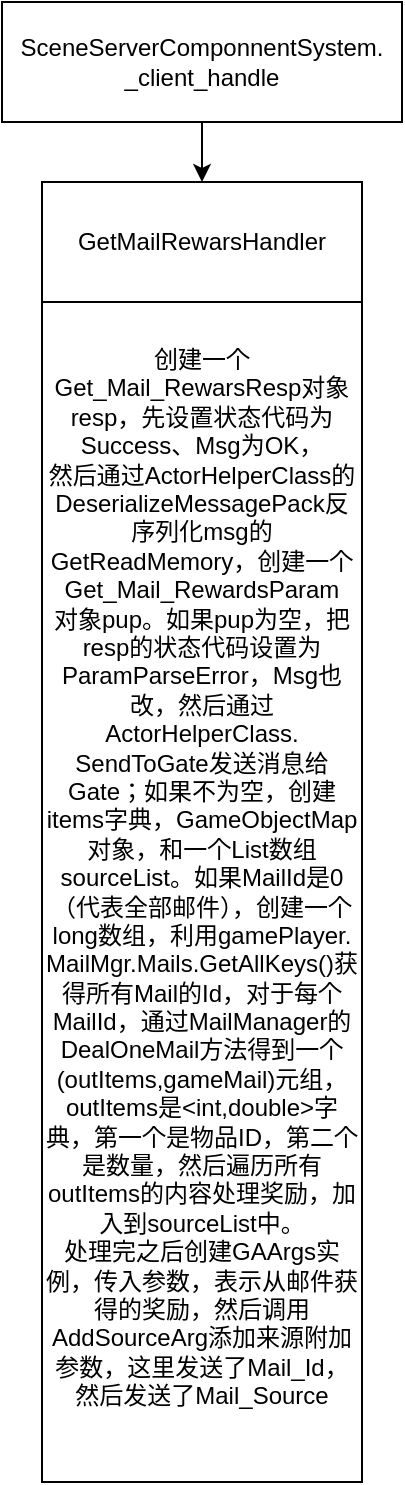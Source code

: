 <mxfile version="21.4.0" type="github">
  <diagram name="第 1 页" id="jWjg_nSxuoue5GjSfEUD">
    <mxGraphModel dx="982" dy="619" grid="1" gridSize="10" guides="1" tooltips="1" connect="1" arrows="1" fold="1" page="1" pageScale="1" pageWidth="827" pageHeight="1169" math="0" shadow="0">
      <root>
        <mxCell id="0" />
        <mxCell id="1" parent="0" />
        <mxCell id="R2KGEx9fCPqM5bIvwB1s-1" value="SceneServerComponnentSystem.&lt;br&gt;_client_handle" style="rounded=0;whiteSpace=wrap;html=1;" vertex="1" parent="1">
          <mxGeometry x="270" y="60" width="200" height="60" as="geometry" />
        </mxCell>
        <mxCell id="R2KGEx9fCPqM5bIvwB1s-2" value="" style="endArrow=classic;html=1;rounded=0;exitX=0.5;exitY=1;exitDx=0;exitDy=0;entryX=0.5;entryY=0;entryDx=0;entryDy=0;" edge="1" parent="1" source="R2KGEx9fCPqM5bIvwB1s-1" target="R2KGEx9fCPqM5bIvwB1s-3">
          <mxGeometry width="50" height="50" relative="1" as="geometry">
            <mxPoint x="400" y="210" as="sourcePoint" />
            <mxPoint x="370" y="150" as="targetPoint" />
          </mxGeometry>
        </mxCell>
        <mxCell id="R2KGEx9fCPqM5bIvwB1s-3" value="GetMailRewarsHandler" style="rounded=0;whiteSpace=wrap;html=1;" vertex="1" parent="1">
          <mxGeometry x="290" y="150" width="160" height="60" as="geometry" />
        </mxCell>
        <mxCell id="R2KGEx9fCPqM5bIvwB1s-8" value="创建一个Get_Mail_RewarsResp对象resp，先设置状态代码为Success、Msg为OK，&lt;br&gt;然后通过ActorHelperClass的DeserializeMessagePack反序列化msg的GetReadMemory，创建一个Get_Mail_RewardsParam&lt;br&gt;对象pup。如果pup为空，把resp的状态代码设置为ParamParseError，Msg也改，然后通过ActorHelperClass.&lt;br&gt;SendToGate发送消息给Gate；如果不为空，创建items字典，GameObjectMap对象，和一个List数组sourceList。如果MailId是0（代表全部邮件），创建一个long数组，利用gamePlayer.&lt;br&gt;&lt;div style=&quot;&quot;&gt;&lt;span style=&quot;background-color: initial;&quot;&gt;MailMgr.Mails.GetAllKeys()获得所有Mail的Id，对于每个MailId，通过MailManager的DealOneMail方法得到一个(outItems,gameMail)元组，outItems是&amp;lt;int,double&amp;gt;字典，第一个是物品ID，第二个是数量，然后遍历所有outItems的内容处理奖励，加入到sourceList中。&lt;/span&gt;&lt;/div&gt;&lt;div style=&quot;&quot;&gt;&lt;span style=&quot;background-color: initial;&quot;&gt;处理完之后创建GAArgs实例，传入参数，表示从邮件获得的奖励，然后调用AddSourceArg添加来源附加参数，这里发送了Mail_Id，然后发送了Mail_Source&lt;/span&gt;&lt;/div&gt;&lt;div style=&quot;&quot;&gt;&lt;span style=&quot;background-color: initial;&quot;&gt;&lt;br&gt;&lt;/span&gt;&lt;/div&gt;" style="rounded=0;whiteSpace=wrap;html=1;" vertex="1" parent="1">
          <mxGeometry x="290" y="210" width="160" height="590" as="geometry" />
        </mxCell>
      </root>
    </mxGraphModel>
  </diagram>
</mxfile>
